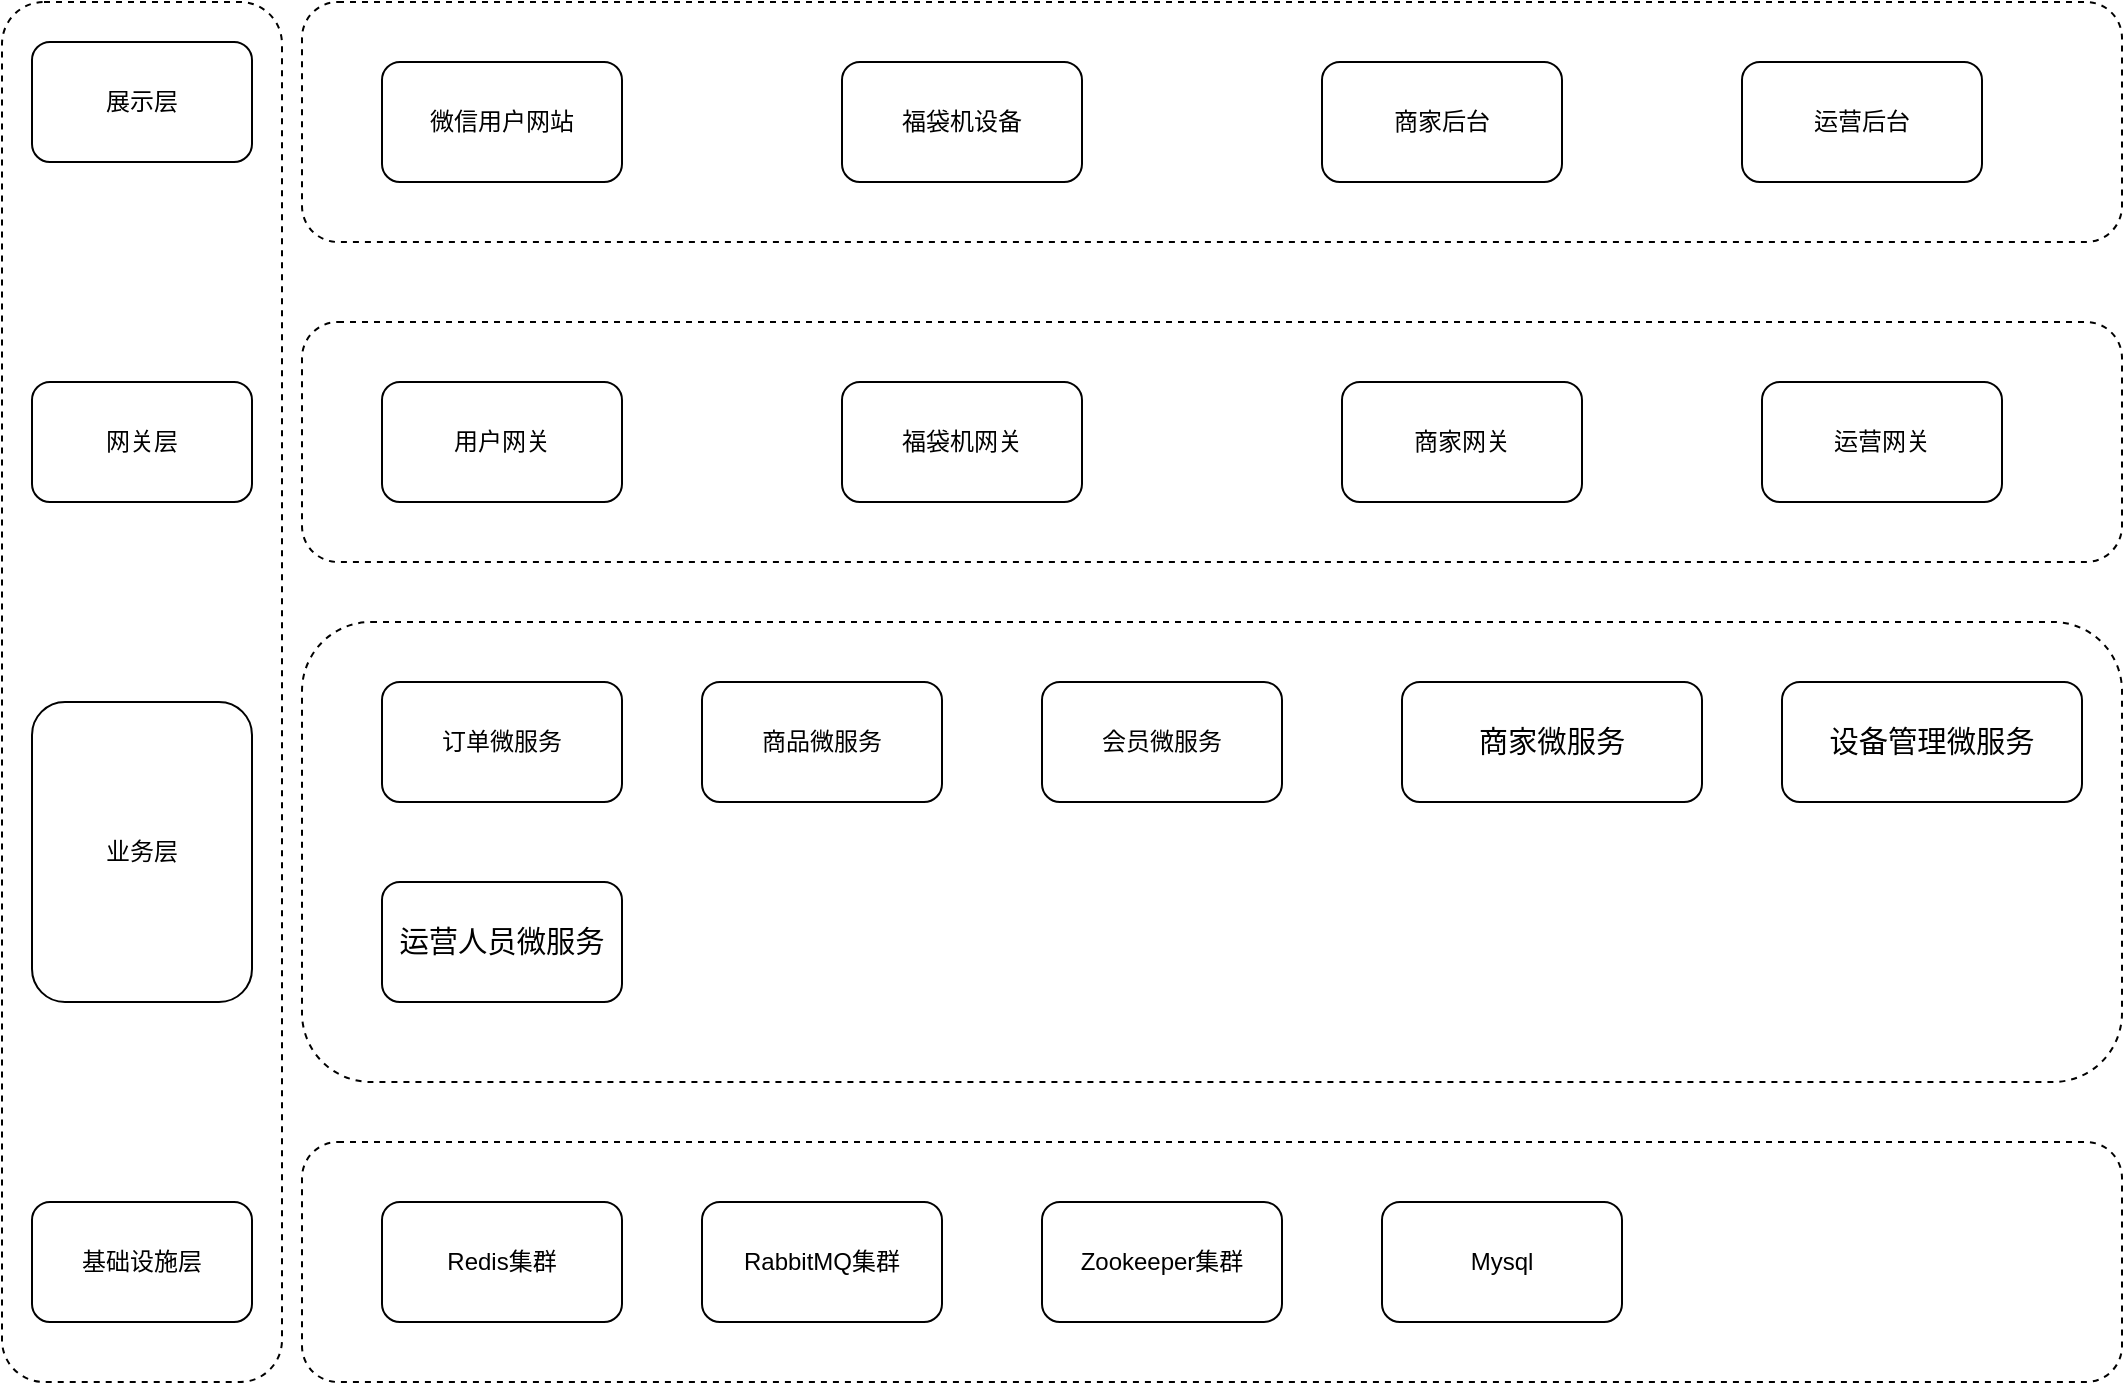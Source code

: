<mxfile version="14.6.13" type="device"><diagram id="Rltt3CwVH02k3icFeJgX" name="整体技术架构"><mxGraphModel dx="1475" dy="1000" grid="1" gridSize="10" guides="1" tooltips="1" connect="1" arrows="1" fold="1" page="1" pageScale="1" pageWidth="827" pageHeight="1169" math="0" shadow="0"><root><mxCell id="0"/><mxCell id="1" parent="0"/><mxCell id="Th_cPpxHCUgOFQS7JzPH-24" value="" style="rounded=1;whiteSpace=wrap;html=1;fillColor=none;dashed=1;" vertex="1" parent="1"><mxGeometry x="180" y="470" width="910" height="230" as="geometry"/></mxCell><mxCell id="Th_cPpxHCUgOFQS7JzPH-1" value="订单微服务" style="rounded=1;whiteSpace=wrap;html=1;" vertex="1" parent="1"><mxGeometry x="220" y="500" width="120" height="60" as="geometry"/></mxCell><mxCell id="Th_cPpxHCUgOFQS7JzPH-9" value="" style="rounded=1;whiteSpace=wrap;html=1;fillColor=none;dashed=1;" vertex="1" parent="1"><mxGeometry x="30" y="160" width="140" height="690" as="geometry"/></mxCell><mxCell id="Th_cPpxHCUgOFQS7JzPH-10" value="展示层" style="rounded=1;whiteSpace=wrap;html=1;" vertex="1" parent="1"><mxGeometry x="45" y="180" width="110" height="60" as="geometry"/></mxCell><mxCell id="Th_cPpxHCUgOFQS7JzPH-11" value="网关层" style="rounded=1;whiteSpace=wrap;html=1;" vertex="1" parent="1"><mxGeometry x="45" y="350" width="110" height="60" as="geometry"/></mxCell><mxCell id="Th_cPpxHCUgOFQS7JzPH-12" value="业务层" style="rounded=1;whiteSpace=wrap;html=1;" vertex="1" parent="1"><mxGeometry x="45" y="510" width="110" height="150" as="geometry"/></mxCell><mxCell id="Th_cPpxHCUgOFQS7JzPH-13" value="基础设施层" style="rounded=1;whiteSpace=wrap;html=1;" vertex="1" parent="1"><mxGeometry x="45" y="760" width="110" height="60" as="geometry"/></mxCell><mxCell id="Th_cPpxHCUgOFQS7JzPH-14" value="" style="rounded=1;whiteSpace=wrap;html=1;fillColor=none;dashed=1;" vertex="1" parent="1"><mxGeometry x="180" y="160" width="910" height="120" as="geometry"/></mxCell><mxCell id="Th_cPpxHCUgOFQS7JzPH-15" value="微信用户网站" style="rounded=1;whiteSpace=wrap;html=1;" vertex="1" parent="1"><mxGeometry x="220" y="190" width="120" height="60" as="geometry"/></mxCell><mxCell id="Th_cPpxHCUgOFQS7JzPH-16" value="福袋机设备" style="rounded=1;whiteSpace=wrap;html=1;" vertex="1" parent="1"><mxGeometry x="450" y="190" width="120" height="60" as="geometry"/></mxCell><mxCell id="Th_cPpxHCUgOFQS7JzPH-17" value="商家后台" style="rounded=1;whiteSpace=wrap;html=1;" vertex="1" parent="1"><mxGeometry x="690" y="190" width="120" height="60" as="geometry"/></mxCell><mxCell id="Th_cPpxHCUgOFQS7JzPH-18" value="运营后台" style="rounded=1;whiteSpace=wrap;html=1;" vertex="1" parent="1"><mxGeometry x="900" y="190" width="120" height="60" as="geometry"/></mxCell><mxCell id="Th_cPpxHCUgOFQS7JzPH-19" value="" style="rounded=1;whiteSpace=wrap;html=1;fillColor=none;dashed=1;" vertex="1" parent="1"><mxGeometry x="180" y="320" width="910" height="120" as="geometry"/></mxCell><mxCell id="Th_cPpxHCUgOFQS7JzPH-20" value="用户网关" style="rounded=1;whiteSpace=wrap;html=1;" vertex="1" parent="1"><mxGeometry x="220" y="350" width="120" height="60" as="geometry"/></mxCell><mxCell id="Th_cPpxHCUgOFQS7JzPH-21" value="福袋机网关" style="rounded=1;whiteSpace=wrap;html=1;" vertex="1" parent="1"><mxGeometry x="450" y="350" width="120" height="60" as="geometry"/></mxCell><mxCell id="Th_cPpxHCUgOFQS7JzPH-22" value="商家网关" style="rounded=1;whiteSpace=wrap;html=1;" vertex="1" parent="1"><mxGeometry x="700" y="350" width="120" height="60" as="geometry"/></mxCell><mxCell id="Th_cPpxHCUgOFQS7JzPH-23" value="运营网关" style="rounded=1;whiteSpace=wrap;html=1;" vertex="1" parent="1"><mxGeometry x="910" y="350" width="120" height="60" as="geometry"/></mxCell><mxCell id="Th_cPpxHCUgOFQS7JzPH-2" value="商品微服务" style="rounded=1;whiteSpace=wrap;html=1;" vertex="1" parent="1"><mxGeometry x="380" y="500" width="120" height="60" as="geometry"/></mxCell><mxCell id="Th_cPpxHCUgOFQS7JzPH-3" value="会员微服务" style="rounded=1;whiteSpace=wrap;html=1;" vertex="1" parent="1"><mxGeometry x="550" y="500" width="120" height="60" as="geometry"/></mxCell><mxCell id="Th_cPpxHCUgOFQS7JzPH-7" value="&lt;div style=&quot;text-align: left&quot;&gt;&lt;span style=&quot;font-size: 14.667px&quot;&gt;商家微服务&lt;/span&gt;&lt;/div&gt;" style="rounded=1;whiteSpace=wrap;html=1;" vertex="1" parent="1"><mxGeometry x="730" y="500" width="150" height="60" as="geometry"/></mxCell><mxCell id="Th_cPpxHCUgOFQS7JzPH-8" value="&lt;div style=&quot;text-align: left&quot;&gt;&lt;span style=&quot;font-size: 14.667px&quot;&gt;设备管理微服务&lt;/span&gt;&lt;/div&gt;" style="rounded=1;whiteSpace=wrap;html=1;" vertex="1" parent="1"><mxGeometry x="920" y="500" width="150" height="60" as="geometry"/></mxCell><mxCell id="Th_cPpxHCUgOFQS7JzPH-25" value="" style="rounded=1;whiteSpace=wrap;html=1;fillColor=none;dashed=1;" vertex="1" parent="1"><mxGeometry x="180" y="730" width="910" height="120" as="geometry"/></mxCell><mxCell id="Th_cPpxHCUgOFQS7JzPH-26" value="Redis集群" style="rounded=1;whiteSpace=wrap;html=1;" vertex="1" parent="1"><mxGeometry x="220" y="760" width="120" height="60" as="geometry"/></mxCell><mxCell id="Th_cPpxHCUgOFQS7JzPH-27" value="RabbitMQ集群" style="rounded=1;whiteSpace=wrap;html=1;" vertex="1" parent="1"><mxGeometry x="380" y="760" width="120" height="60" as="geometry"/></mxCell><mxCell id="Th_cPpxHCUgOFQS7JzPH-28" value="Zookeeper集群" style="rounded=1;whiteSpace=wrap;html=1;" vertex="1" parent="1"><mxGeometry x="550" y="760" width="120" height="60" as="geometry"/></mxCell><mxCell id="Th_cPpxHCUgOFQS7JzPH-29" value="Mysql" style="rounded=1;whiteSpace=wrap;html=1;" vertex="1" parent="1"><mxGeometry x="720" y="760" width="120" height="60" as="geometry"/></mxCell><mxCell id="Th_cPpxHCUgOFQS7JzPH-30" value="&lt;div style=&quot;text-align: left&quot;&gt;&lt;span style=&quot;font-size: 14.667px&quot;&gt;运营人员微服务&lt;/span&gt;&lt;/div&gt;" style="rounded=1;whiteSpace=wrap;html=1;" vertex="1" parent="1"><mxGeometry x="220" y="600" width="120" height="60" as="geometry"/></mxCell></root></mxGraphModel></diagram></mxfile>